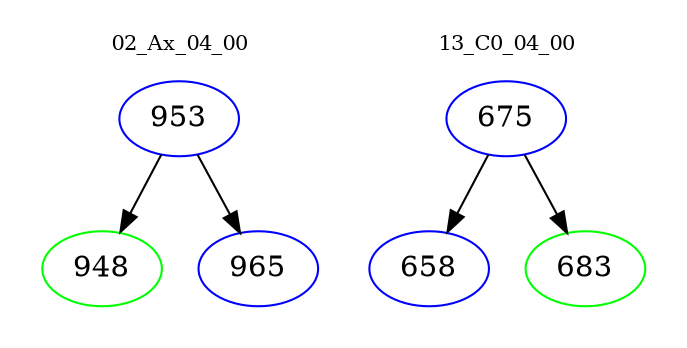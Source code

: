 digraph{
subgraph cluster_0 {
color = white
label = "02_Ax_04_00";
fontsize=10;
T0_953 [label="953", color="blue"]
T0_953 -> T0_948 [color="black"]
T0_948 [label="948", color="green"]
T0_953 -> T0_965 [color="black"]
T0_965 [label="965", color="blue"]
}
subgraph cluster_1 {
color = white
label = "13_C0_04_00";
fontsize=10;
T1_675 [label="675", color="blue"]
T1_675 -> T1_658 [color="black"]
T1_658 [label="658", color="blue"]
T1_675 -> T1_683 [color="black"]
T1_683 [label="683", color="green"]
}
}
